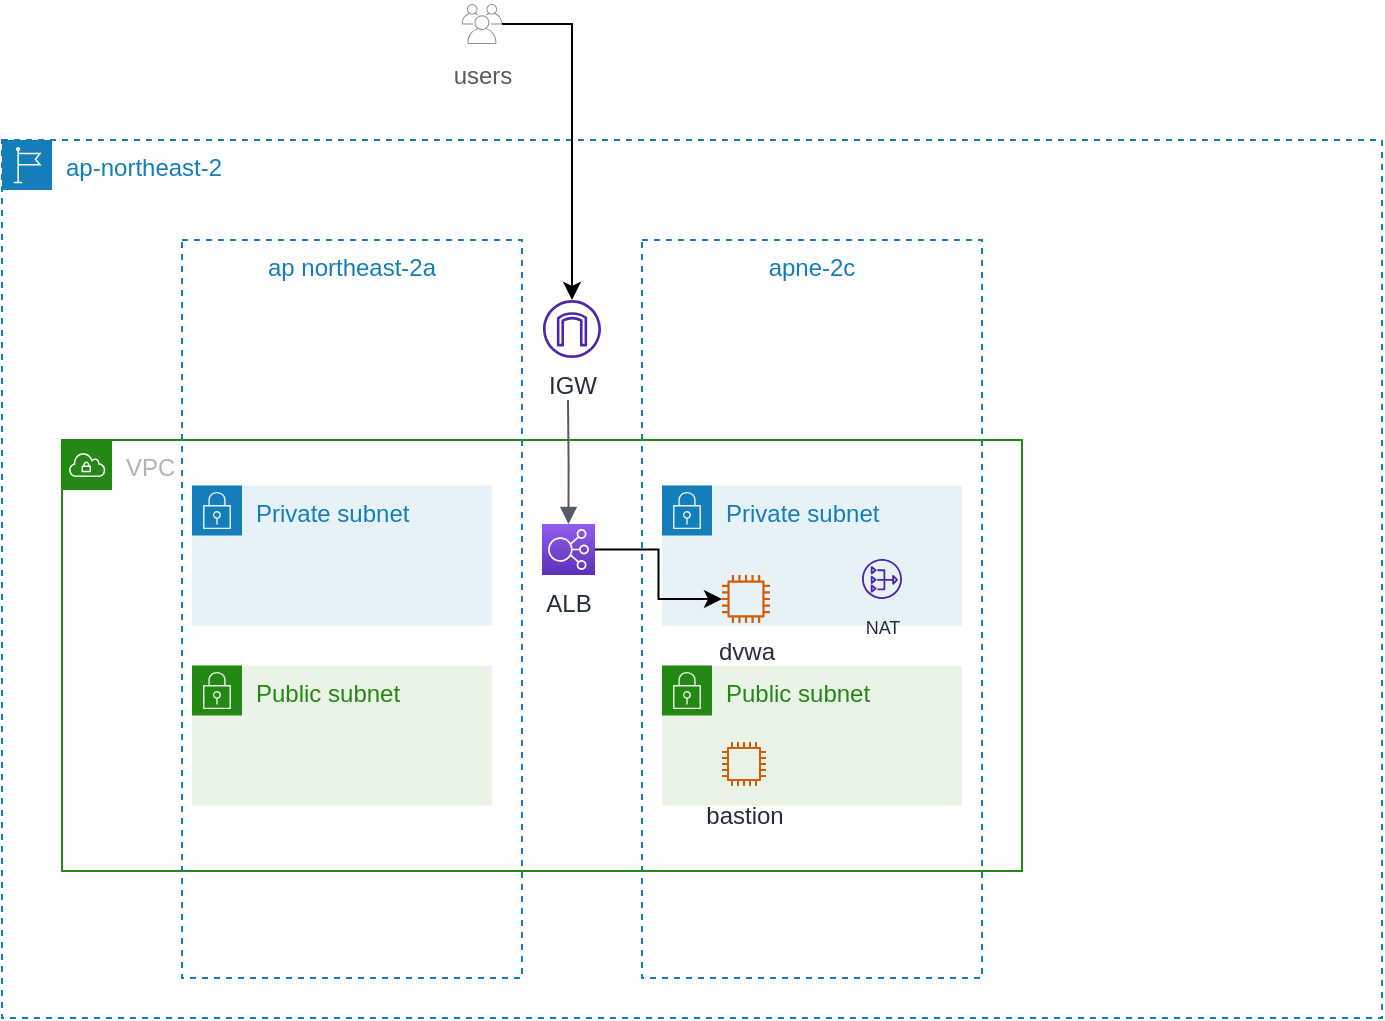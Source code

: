 <mxfile version="20.8.16" type="github">
  <diagram id="Ht1M8jgEwFfnCIfOTk4-" name="Page-1">
    <mxGraphModel dx="1235" dy="636" grid="1" gridSize="10" guides="1" tooltips="1" connect="1" arrows="1" fold="1" page="1" pageScale="1" pageWidth="1169" pageHeight="827" math="0" shadow="0">
      <root>
        <mxCell id="0" />
        <mxCell id="1" parent="0" />
        <mxCell id="KHJsK5k8bRfUbACJ1K8j-1" value="ap-northeast-2" style="points=[[0,0],[0.25,0],[0.5,0],[0.75,0],[1,0],[1,0.25],[1,0.5],[1,0.75],[1,1],[0.75,1],[0.5,1],[0.25,1],[0,1],[0,0.75],[0,0.5],[0,0.25]];outlineConnect=0;gradientColor=none;html=1;whiteSpace=wrap;fontSize=12;fontStyle=0;container=1;pointerEvents=0;collapsible=0;recursiveResize=0;shape=mxgraph.aws4.group;grIcon=mxgraph.aws4.group_region;strokeColor=#147EBA;fillColor=none;verticalAlign=top;align=left;spacingLeft=30;fontColor=#147EBA;dashed=1;" parent="1" vertex="1">
          <mxGeometry x="280" y="70" width="690" height="439" as="geometry" />
        </mxCell>
        <mxCell id="KHJsK5k8bRfUbACJ1K8j-7" value="apne-2c" style="fillColor=none;strokeColor=#147EBA;dashed=1;verticalAlign=top;fontStyle=0;fontColor=#147EBA;" parent="KHJsK5k8bRfUbACJ1K8j-1" vertex="1">
          <mxGeometry x="320" y="50" width="170" height="369" as="geometry" />
        </mxCell>
        <mxCell id="2IcFGVefA1JALdit7A2P-7" value="Private subnet" style="points=[[0,0],[0.25,0],[0.5,0],[0.75,0],[1,0],[1,0.25],[1,0.5],[1,0.75],[1,1],[0.75,1],[0.5,1],[0.25,1],[0,1],[0,0.75],[0,0.5],[0,0.25]];outlineConnect=0;gradientColor=none;html=1;whiteSpace=wrap;fontSize=12;fontStyle=0;container=1;pointerEvents=0;collapsible=0;recursiveResize=0;shape=mxgraph.aws4.group;grIcon=mxgraph.aws4.group_security_group;grStroke=0;strokeColor=#147EBA;fillColor=#E6F2F8;verticalAlign=top;align=left;spacingLeft=30;fontColor=#147EBA;dashed=0;" vertex="1" parent="KHJsK5k8bRfUbACJ1K8j-1">
          <mxGeometry x="330" y="172.75" width="150" height="70" as="geometry" />
        </mxCell>
        <mxCell id="KHJsK5k8bRfUbACJ1K8j-2" value="VPC" style="points=[[0,0],[0.25,0],[0.5,0],[0.75,0],[1,0],[1,0.25],[1,0.5],[1,0.75],[1,1],[0.75,1],[0.5,1],[0.25,1],[0,1],[0,0.75],[0,0.5],[0,0.25]];outlineConnect=0;gradientColor=none;html=1;whiteSpace=wrap;fontSize=12;fontStyle=0;container=1;pointerEvents=0;collapsible=0;recursiveResize=0;shape=mxgraph.aws4.group;grIcon=mxgraph.aws4.group_vpc;strokeColor=#248814;fillColor=none;verticalAlign=top;align=left;spacingLeft=30;fontColor=#AAB7B8;dashed=0;" parent="KHJsK5k8bRfUbACJ1K8j-1" vertex="1">
          <mxGeometry x="30" y="150" width="480" height="215.5" as="geometry" />
        </mxCell>
        <mxCell id="2IcFGVefA1JALdit7A2P-9" value="" style="edgeStyle=orthogonalEdgeStyle;rounded=0;orthogonalLoop=1;jettySize=auto;html=1;fontSize=9;" edge="1" parent="KHJsK5k8bRfUbACJ1K8j-2" source="KHJsK5k8bRfUbACJ1K8j-14" target="KHJsK5k8bRfUbACJ1K8j-13">
          <mxGeometry relative="1" as="geometry" />
        </mxCell>
        <mxCell id="KHJsK5k8bRfUbACJ1K8j-14" value="ALB" style="sketch=0;points=[[0,0,0],[0.25,0,0],[0.5,0,0],[0.75,0,0],[1,0,0],[0,1,0],[0.25,1,0],[0.5,1,0],[0.75,1,0],[1,1,0],[0,0.25,0],[0,0.5,0],[0,0.75,0],[1,0.25,0],[1,0.5,0],[1,0.75,0]];outlineConnect=0;fontColor=#232F3E;gradientColor=#945DF2;gradientDirection=north;fillColor=#5A30B5;strokeColor=#ffffff;dashed=0;verticalLabelPosition=bottom;verticalAlign=top;align=center;html=1;fontSize=12;fontStyle=0;aspect=fixed;shape=mxgraph.aws4.resourceIcon;resIcon=mxgraph.aws4.elastic_load_balancing;" parent="KHJsK5k8bRfUbACJ1K8j-2" vertex="1">
          <mxGeometry x="240" y="42" width="26.5" height="25.5" as="geometry" />
        </mxCell>
        <mxCell id="KHJsK5k8bRfUbACJ1K8j-13" value="dvwa" style="sketch=0;outlineConnect=0;fontColor=#232F3E;gradientColor=none;fillColor=#D45B07;strokeColor=none;dashed=0;verticalLabelPosition=bottom;verticalAlign=top;align=center;html=1;fontSize=12;fontStyle=0;aspect=fixed;pointerEvents=1;shape=mxgraph.aws4.instance2;" parent="KHJsK5k8bRfUbACJ1K8j-2" vertex="1">
          <mxGeometry x="330" y="67.5" width="24" height="24" as="geometry" />
        </mxCell>
        <mxCell id="KHJsK5k8bRfUbACJ1K8j-6" value="ap northeast-2a" style="fillColor=none;strokeColor=#147EBA;dashed=1;verticalAlign=top;fontStyle=0;fontColor=#147EBA;" parent="KHJsK5k8bRfUbACJ1K8j-1" vertex="1">
          <mxGeometry x="90" y="50" width="170" height="369" as="geometry" />
        </mxCell>
        <mxCell id="KHJsK5k8bRfUbACJ1K8j-15" value="IGW" style="sketch=0;outlineConnect=0;fontColor=#232F3E;gradientColor=none;fillColor=#4D27AA;strokeColor=none;dashed=0;verticalLabelPosition=bottom;verticalAlign=top;align=center;html=1;fontSize=12;fontStyle=0;aspect=fixed;pointerEvents=1;shape=mxgraph.aws4.internet_gateway;" parent="KHJsK5k8bRfUbACJ1K8j-1" vertex="1">
          <mxGeometry x="270" y="80" width="30" height="29" as="geometry" />
        </mxCell>
        <mxCell id="KHJsK5k8bRfUbACJ1K8j-16" value="" style="edgeStyle=orthogonalEdgeStyle;html=1;endArrow=none;elbow=vertical;startArrow=block;startFill=1;strokeColor=#545B64;rounded=0;exitX=0.5;exitY=0;exitDx=0;exitDy=0;exitPerimeter=0;" parent="KHJsK5k8bRfUbACJ1K8j-1" source="KHJsK5k8bRfUbACJ1K8j-14" edge="1">
          <mxGeometry width="100" relative="1" as="geometry">
            <mxPoint x="178" y="70" as="sourcePoint" />
            <mxPoint x="283" y="130" as="targetPoint" />
          </mxGeometry>
        </mxCell>
        <mxCell id="2IcFGVefA1JALdit7A2P-8" value="Public subnet" style="points=[[0,0],[0.25,0],[0.5,0],[0.75,0],[1,0],[1,0.25],[1,0.5],[1,0.75],[1,1],[0.75,1],[0.5,1],[0.25,1],[0,1],[0,0.75],[0,0.5],[0,0.25]];outlineConnect=0;gradientColor=none;html=1;whiteSpace=wrap;fontSize=12;fontStyle=0;container=1;pointerEvents=0;collapsible=0;recursiveResize=0;shape=mxgraph.aws4.group;grIcon=mxgraph.aws4.group_security_group;grStroke=0;strokeColor=#248814;fillColor=#E9F3E6;verticalAlign=top;align=left;spacingLeft=30;fontColor=#248814;dashed=0;" vertex="1" parent="KHJsK5k8bRfUbACJ1K8j-1">
          <mxGeometry x="330" y="262.75" width="150" height="70" as="geometry" />
        </mxCell>
        <mxCell id="2IcFGVefA1JALdit7A2P-5" value="Private subnet" style="points=[[0,0],[0.25,0],[0.5,0],[0.75,0],[1,0],[1,0.25],[1,0.5],[1,0.75],[1,1],[0.75,1],[0.5,1],[0.25,1],[0,1],[0,0.75],[0,0.5],[0,0.25]];outlineConnect=0;gradientColor=none;html=1;whiteSpace=wrap;fontSize=12;fontStyle=0;container=1;pointerEvents=0;collapsible=0;recursiveResize=0;shape=mxgraph.aws4.group;grIcon=mxgraph.aws4.group_security_group;grStroke=0;strokeColor=#147EBA;fillColor=#E6F2F8;verticalAlign=top;align=left;spacingLeft=30;fontColor=#147EBA;dashed=0;" vertex="1" parent="KHJsK5k8bRfUbACJ1K8j-1">
          <mxGeometry x="95" y="172.75" width="150" height="70" as="geometry" />
        </mxCell>
        <mxCell id="2IcFGVefA1JALdit7A2P-6" value="Public subnet" style="points=[[0,0],[0.25,0],[0.5,0],[0.75,0],[1,0],[1,0.25],[1,0.5],[1,0.75],[1,1],[0.75,1],[0.5,1],[0.25,1],[0,1],[0,0.75],[0,0.5],[0,0.25]];outlineConnect=0;gradientColor=none;html=1;whiteSpace=wrap;fontSize=12;fontStyle=0;container=1;pointerEvents=0;collapsible=0;recursiveResize=0;shape=mxgraph.aws4.group;grIcon=mxgraph.aws4.group_security_group;grStroke=0;strokeColor=#248814;fillColor=#E9F3E6;verticalAlign=top;align=left;spacingLeft=30;fontColor=#248814;dashed=0;" vertex="1" parent="KHJsK5k8bRfUbACJ1K8j-1">
          <mxGeometry x="95" y="262.75" width="150" height="70" as="geometry" />
        </mxCell>
        <mxCell id="KHJsK5k8bRfUbACJ1K8j-10" value="bastion" style="sketch=0;outlineConnect=0;fontColor=#232F3E;gradientColor=none;fillColor=#D45B07;strokeColor=none;dashed=0;verticalLabelPosition=bottom;verticalAlign=top;align=center;html=1;fontSize=12;fontStyle=0;aspect=fixed;pointerEvents=1;shape=mxgraph.aws4.instance2;" parent="KHJsK5k8bRfUbACJ1K8j-1" vertex="1">
          <mxGeometry x="360" y="300" width="22" height="24" as="geometry" />
        </mxCell>
        <mxCell id="9CmSmT6cMbp73Giy7Jey-1" value="NAT" style="sketch=0;outlineConnect=0;fontColor=#232F3E;gradientColor=none;fillColor=#4D27AA;strokeColor=none;dashed=0;verticalLabelPosition=bottom;verticalAlign=top;align=center;html=1;fontSize=9;fontStyle=0;aspect=fixed;pointerEvents=1;shape=mxgraph.aws4.nat_gateway;" parent="KHJsK5k8bRfUbACJ1K8j-1" vertex="1">
          <mxGeometry x="430" y="207.5" width="20" height="24" as="geometry" />
        </mxCell>
        <mxCell id="KHJsK5k8bRfUbACJ1K8j-21" style="edgeStyle=orthogonalEdgeStyle;rounded=0;orthogonalLoop=1;jettySize=auto;html=1;" parent="1" source="KHJsK5k8bRfUbACJ1K8j-9" target="KHJsK5k8bRfUbACJ1K8j-15" edge="1">
          <mxGeometry relative="1" as="geometry" />
        </mxCell>
        <mxCell id="KHJsK5k8bRfUbACJ1K8j-9" value="users" style="sketch=0;outlineConnect=0;gradientColor=none;fontColor=#545B64;strokeColor=none;fillColor=#879196;dashed=0;verticalLabelPosition=bottom;verticalAlign=top;align=center;html=1;fontSize=12;fontStyle=0;aspect=fixed;shape=mxgraph.aws4.illustration_users;pointerEvents=1" parent="1" vertex="1">
          <mxGeometry x="510" width="20" height="24" as="geometry" />
        </mxCell>
      </root>
    </mxGraphModel>
  </diagram>
</mxfile>
